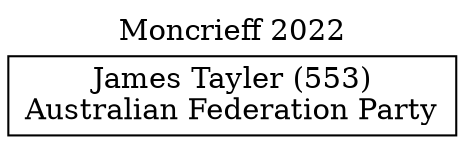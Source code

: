 // House preference flow
digraph "James Tayler (553)_Moncrieff_2022" {
	graph [label="Moncrieff 2022" labelloc=t mclimit=10]
	node [shape=box]
	"James Tayler (553)" [label="James Tayler (553)
Australian Federation Party"]
}
